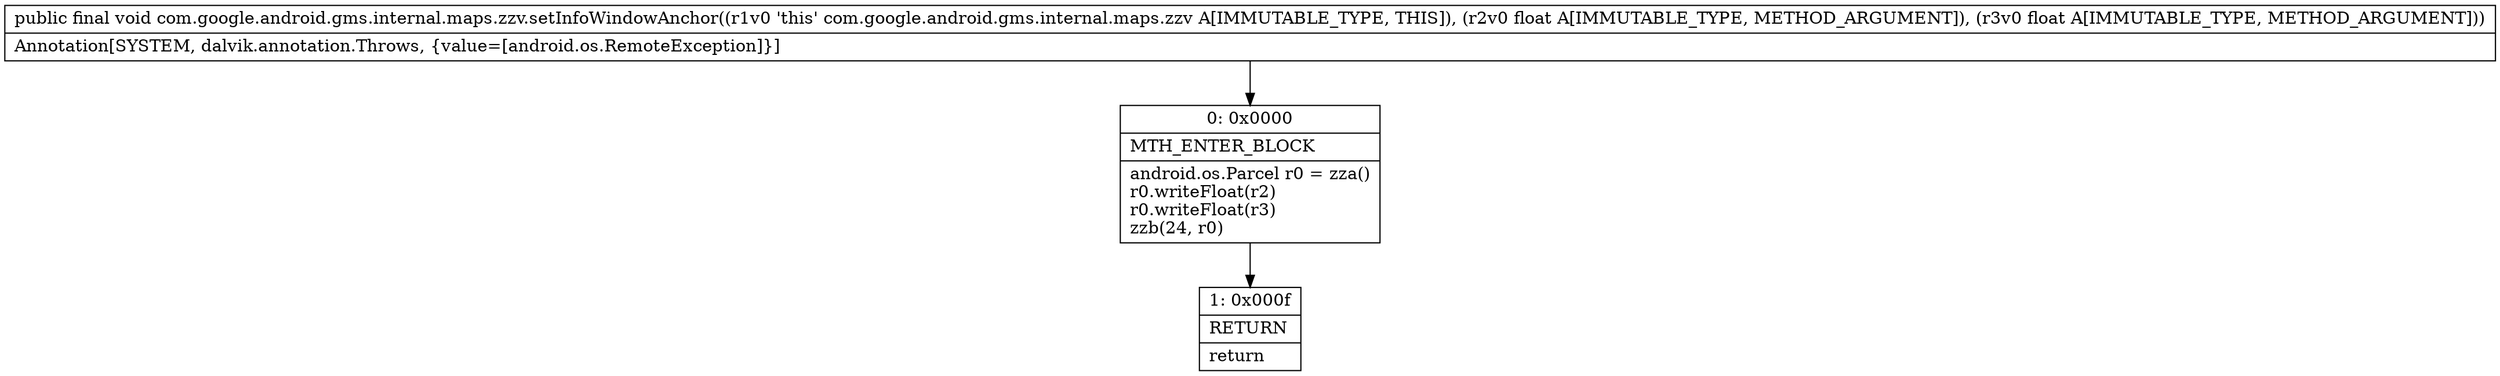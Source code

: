 digraph "CFG forcom.google.android.gms.internal.maps.zzv.setInfoWindowAnchor(FF)V" {
Node_0 [shape=record,label="{0\:\ 0x0000|MTH_ENTER_BLOCK\l|android.os.Parcel r0 = zza()\lr0.writeFloat(r2)\lr0.writeFloat(r3)\lzzb(24, r0)\l}"];
Node_1 [shape=record,label="{1\:\ 0x000f|RETURN\l|return\l}"];
MethodNode[shape=record,label="{public final void com.google.android.gms.internal.maps.zzv.setInfoWindowAnchor((r1v0 'this' com.google.android.gms.internal.maps.zzv A[IMMUTABLE_TYPE, THIS]), (r2v0 float A[IMMUTABLE_TYPE, METHOD_ARGUMENT]), (r3v0 float A[IMMUTABLE_TYPE, METHOD_ARGUMENT]))  | Annotation[SYSTEM, dalvik.annotation.Throws, \{value=[android.os.RemoteException]\}]\l}"];
MethodNode -> Node_0;
Node_0 -> Node_1;
}

